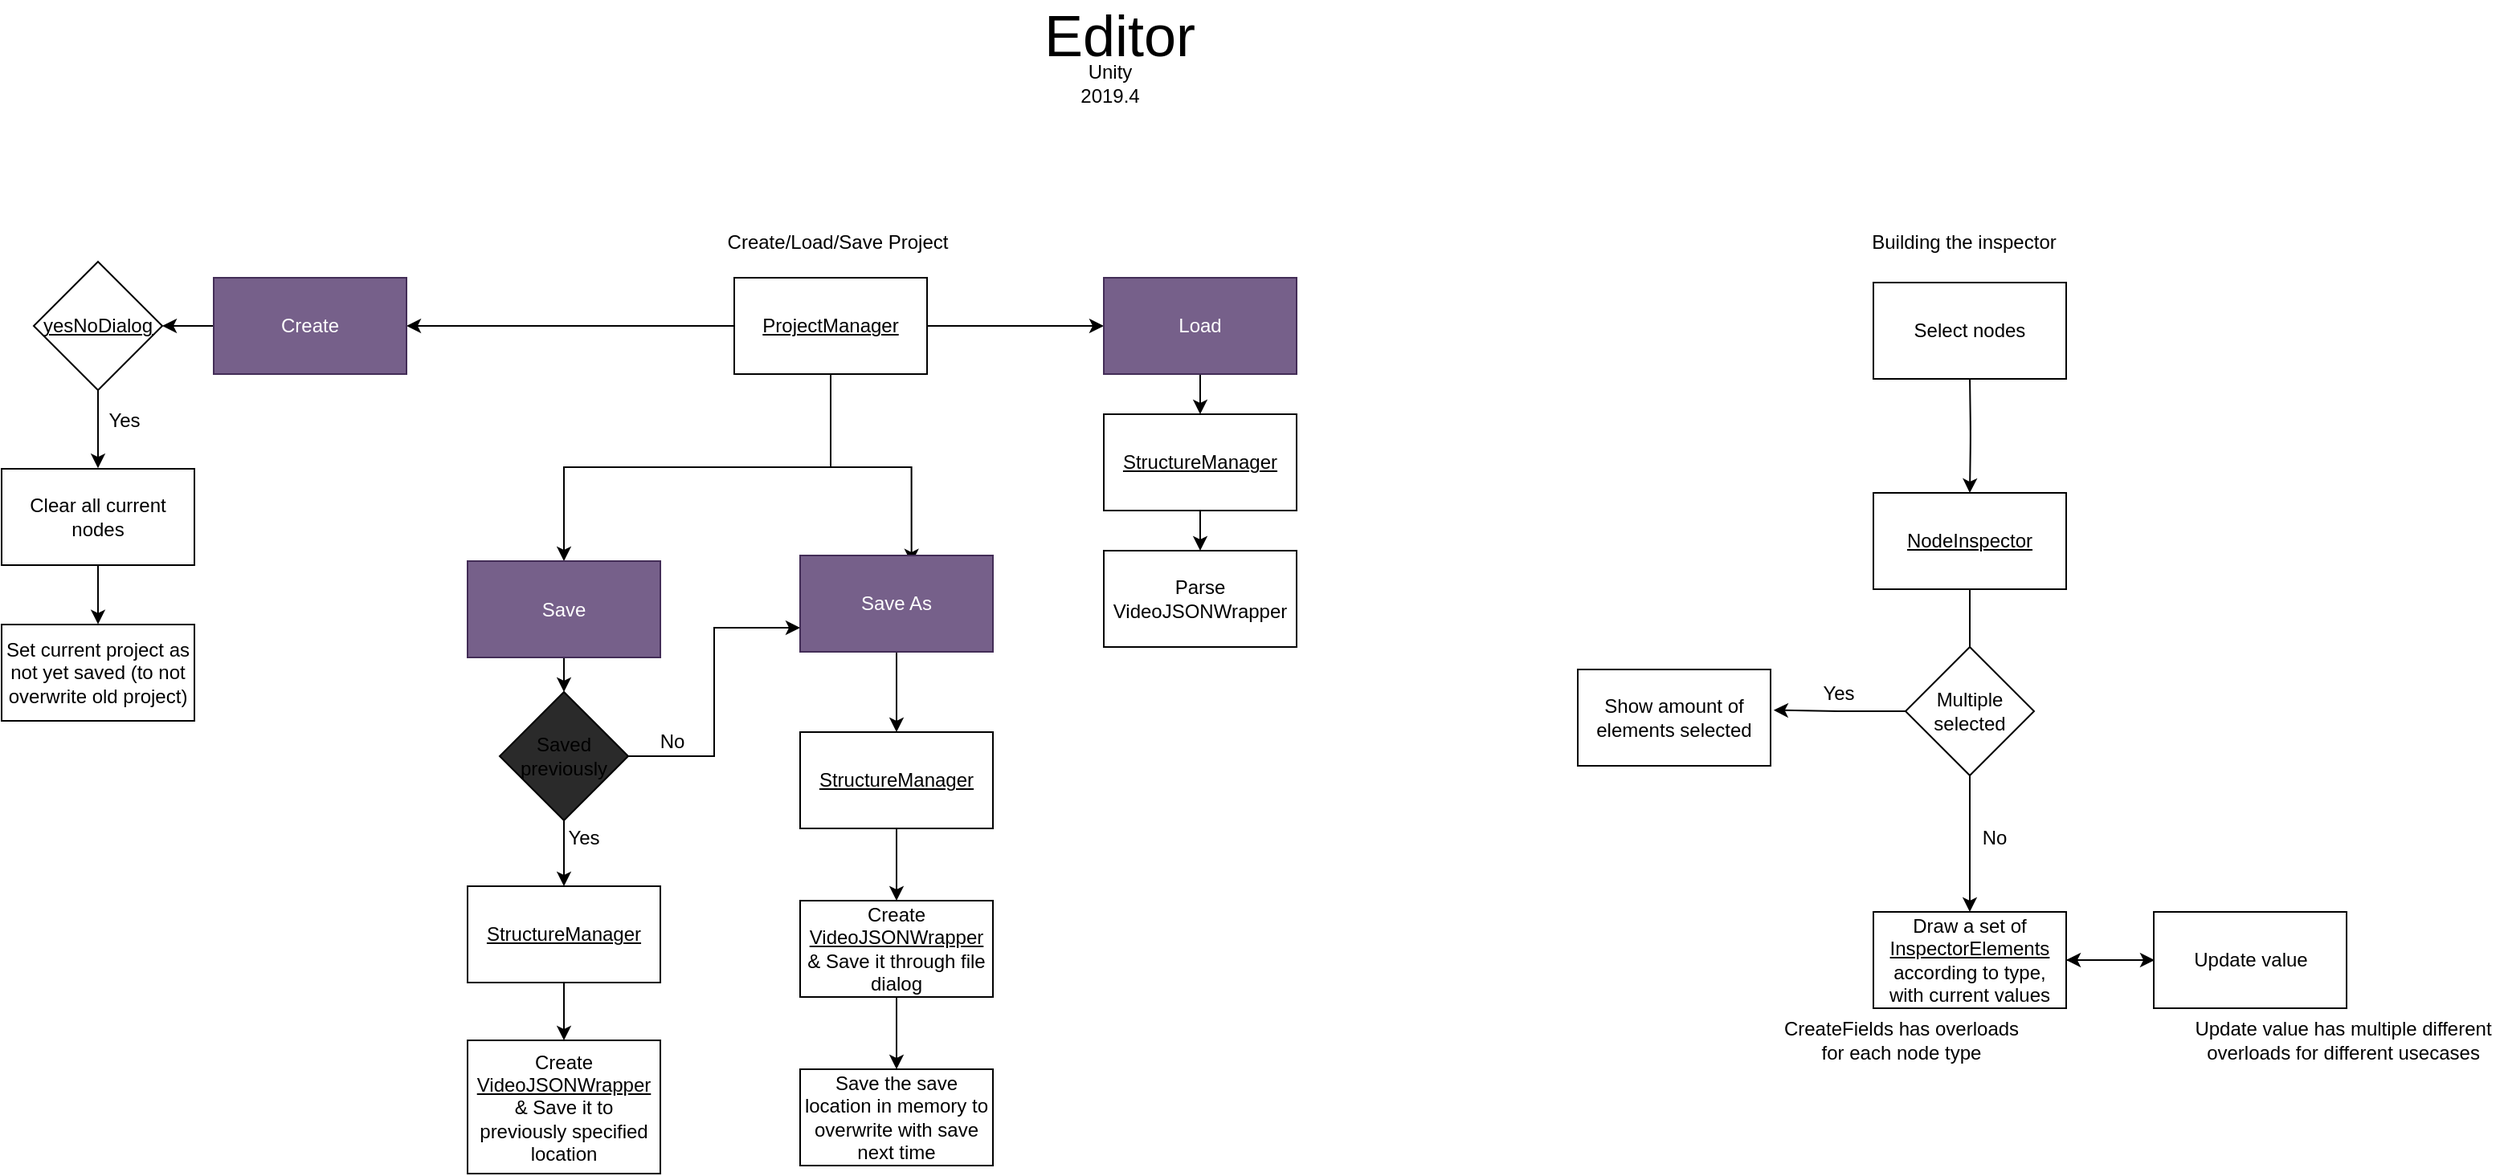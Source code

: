 <mxfile>
    <diagram id="x0GLGZ3PAxuCfUZpHgUV" name="Page-1">
        <mxGraphModel dx="1304" dy="929" grid="0" gridSize="10" guides="1" tooltips="1" connect="1" arrows="1" fold="1" page="0" pageScale="1" pageWidth="1169" pageHeight="827" math="0" shadow="0">
            <root>
                <mxCell id="0"/>
                <mxCell id="1" parent="0"/>
                <mxCell id="2" value="Editor" style="text;html=1;strokeColor=none;fillColor=none;align=center;verticalAlign=middle;whiteSpace=wrap;fontSize=36;" parent="1" vertex="1">
                    <mxGeometry x="407" y="-92" width="40" height="20" as="geometry"/>
                </mxCell>
                <mxCell id="4" value="Unity 2019.4" style="text;html=1;strokeColor=none;fillColor=none;align=center;verticalAlign=middle;whiteSpace=wrap;" parent="1" vertex="1">
                    <mxGeometry x="401" y="-62" width="40" height="20" as="geometry"/>
                </mxCell>
                <mxCell id="40" style="edgeStyle=orthogonalEdgeStyle;rounded=0;orthogonalLoop=1;jettySize=auto;html=1;fontStyle=1;exitX=0.5;exitY=1;exitDx=0;exitDy=0;" edge="1" parent="1" source="7" target="45">
                    <mxGeometry relative="1" as="geometry">
                        <mxPoint x="247" y="242" as="targetPoint"/>
                        <Array as="points">
                            <mxPoint x="247" y="187"/>
                            <mxPoint x="81" y="187"/>
                        </Array>
                    </mxGeometry>
                </mxCell>
                <mxCell id="49" style="edgeStyle=orthogonalEdgeStyle;rounded=0;orthogonalLoop=1;jettySize=auto;html=1;" edge="1" parent="1" source="7" target="44">
                    <mxGeometry relative="1" as="geometry"/>
                </mxCell>
                <mxCell id="50" style="edgeStyle=orthogonalEdgeStyle;rounded=0;orthogonalLoop=1;jettySize=auto;html=1;entryX=0;entryY=0.5;entryDx=0;entryDy=0;" edge="1" parent="1" source="7" target="46">
                    <mxGeometry relative="1" as="geometry"/>
                </mxCell>
                <mxCell id="58" style="edgeStyle=orthogonalEdgeStyle;rounded=0;orthogonalLoop=1;jettySize=auto;html=1;" edge="1" parent="1" source="7">
                    <mxGeometry relative="1" as="geometry">
                        <mxPoint x="297.336" y="246.891" as="targetPoint"/>
                        <Array as="points">
                            <mxPoint x="247" y="187"/>
                            <mxPoint x="297" y="187"/>
                        </Array>
                    </mxGeometry>
                </mxCell>
                <mxCell id="7" value="&lt;u&gt;ProjectManager&lt;/u&gt;" style="whiteSpace=wrap;html=1;" parent="1" vertex="1">
                    <mxGeometry x="187" y="69" width="120" height="60" as="geometry"/>
                </mxCell>
                <mxCell id="15" style="edgeStyle=orthogonalEdgeStyle;orthogonalLoop=1;jettySize=auto;html=1;entryX=0.5;entryY=0;entryDx=0;entryDy=0;fontStyle=1" parent="1" source="10" target="13" edge="1">
                    <mxGeometry relative="1" as="geometry"/>
                </mxCell>
                <mxCell id="10" value="&lt;u&gt;NodeInspector&lt;/u&gt;" style="whiteSpace=wrap;html=1;" parent="1" vertex="1">
                    <mxGeometry x="896" y="203" width="120" height="60" as="geometry"/>
                </mxCell>
                <mxCell id="24" style="edgeStyle=orthogonalEdgeStyle;orthogonalLoop=1;jettySize=auto;html=1;entryX=0;entryY=0.5;entryDx=0;entryDy=0;fontSize=11;fontStyle=1" parent="1" source="13" edge="1">
                    <mxGeometry relative="1" as="geometry">
                        <mxPoint x="1071" y="494.0" as="targetPoint"/>
                    </mxGeometry>
                </mxCell>
                <mxCell id="13" value="Draw a set of &lt;u&gt;InspectorElements &lt;/u&gt;according to type, with current values" style="whiteSpace=wrap;html=1;" parent="1" vertex="1">
                    <mxGeometry x="896" y="464" width="120" height="60" as="geometry"/>
                </mxCell>
                <mxCell id="20" style="edgeStyle=orthogonalEdgeStyle;orthogonalLoop=1;jettySize=auto;html=1;entryX=0.5;entryY=0;entryDx=0;entryDy=0;fontStyle=1" parent="1" target="10" edge="1">
                    <mxGeometry relative="1" as="geometry">
                        <mxPoint x="956" y="130.0" as="sourcePoint"/>
                    </mxGeometry>
                </mxCell>
                <mxCell id="25" style="edgeStyle=orthogonalEdgeStyle;orthogonalLoop=1;jettySize=auto;html=1;fontSize=11;fontStyle=1" parent="1" source="32" target="13" edge="1">
                    <mxGeometry relative="1" as="geometry">
                        <mxPoint x="1111" y="381.888" as="targetPoint"/>
                        <Array as="points"/>
                        <mxPoint x="1127" y="463" as="sourcePoint"/>
                    </mxGeometry>
                </mxCell>
                <mxCell id="27" value="Building the inspector" style="text;html=1;align=center;verticalAlign=middle;resizable=0;points=[];autosize=1;" vertex="1" parent="1">
                    <mxGeometry x="888.5" y="38" width="126" height="17" as="geometry"/>
                </mxCell>
                <mxCell id="32" value="Update value" style="whiteSpace=wrap;html=1;" vertex="1" parent="1">
                    <mxGeometry x="1070.5" y="464" width="120" height="60" as="geometry"/>
                </mxCell>
                <mxCell id="33" value="Select nodes" style="whiteSpace=wrap;html=1;" vertex="1" parent="1">
                    <mxGeometry x="896" y="72" width="120" height="60" as="geometry"/>
                </mxCell>
                <mxCell id="37" style="edgeStyle=orthogonalEdgeStyle;rounded=0;orthogonalLoop=1;jettySize=auto;html=1;entryX=1.016;entryY=0.422;entryDx=0;entryDy=0;entryPerimeter=0;fontStyle=1" edge="1" parent="1" source="34" target="38">
                    <mxGeometry relative="1" as="geometry">
                        <mxPoint x="1123.578" y="250.0" as="targetPoint"/>
                    </mxGeometry>
                </mxCell>
                <mxCell id="34" value="Multiple selected" style="rhombus;whiteSpace=wrap;html=1;" vertex="1" parent="1">
                    <mxGeometry x="916" y="299" width="80" height="80" as="geometry"/>
                </mxCell>
                <mxCell id="35" value="No" style="text;html=1;align=center;verticalAlign=middle;resizable=0;points=[];autosize=1;" vertex="1" parent="1">
                    <mxGeometry x="958" y="409" width="25" height="17" as="geometry"/>
                </mxCell>
                <mxCell id="36" value="Yes" style="text;html=1;align=center;verticalAlign=middle;resizable=0;points=[];autosize=1;" vertex="1" parent="1">
                    <mxGeometry x="858.5" y="319" width="30" height="17" as="geometry"/>
                </mxCell>
                <mxCell id="38" value="Show amount of elements selected" style="whiteSpace=wrap;html=1;" vertex="1" parent="1">
                    <mxGeometry x="712" y="313" width="120" height="60" as="geometry"/>
                </mxCell>
                <mxCell id="39" value="CreateFields has overloads &lt;br&gt;for each node type" style="text;html=1;align=center;verticalAlign=middle;resizable=0;points=[];autosize=1;" vertex="1" parent="1">
                    <mxGeometry x="835" y="529" width="156" height="30" as="geometry"/>
                </mxCell>
                <mxCell id="57" style="edgeStyle=orthogonalEdgeStyle;rounded=0;orthogonalLoop=1;jettySize=auto;html=1;" edge="1" parent="1" source="41" target="52">
                    <mxGeometry relative="1" as="geometry"/>
                </mxCell>
                <mxCell id="41" value="&lt;u&gt;StructureManager&lt;/u&gt;" style="whiteSpace=wrap;html=1;" vertex="1" parent="1">
                    <mxGeometry x="21" y="448" width="120" height="60" as="geometry"/>
                </mxCell>
                <mxCell id="42" value="Create/Load/Save Project" style="text;html=1;align=center;verticalAlign=middle;resizable=0;points=[];autosize=1;" vertex="1" parent="1">
                    <mxGeometry x="177" y="38" width="147" height="17" as="geometry"/>
                </mxCell>
                <mxCell id="48" style="edgeStyle=orthogonalEdgeStyle;rounded=0;orthogonalLoop=1;jettySize=auto;html=1;entryX=1;entryY=0.5;entryDx=0;entryDy=0;" edge="1" parent="1" source="44" target="47">
                    <mxGeometry relative="1" as="geometry"/>
                </mxCell>
                <mxCell id="44" value="Create" style="rounded=0;whiteSpace=wrap;html=1;fillColor=#76608a;strokeColor=#432D57;fontColor=#ffffff;" vertex="1" parent="1">
                    <mxGeometry x="-137" y="69" width="120" height="60" as="geometry"/>
                </mxCell>
                <mxCell id="78" style="edgeStyle=orthogonalEdgeStyle;rounded=0;orthogonalLoop=1;jettySize=auto;html=1;" edge="1" parent="1" source="45" target="77">
                    <mxGeometry relative="1" as="geometry"/>
                </mxCell>
                <mxCell id="45" value="Save" style="rounded=0;whiteSpace=wrap;html=1;fillColor=#76608a;strokeColor=#432D57;fontColor=#ffffff;" vertex="1" parent="1">
                    <mxGeometry x="21" y="245.5" width="120" height="60" as="geometry"/>
                </mxCell>
                <mxCell id="54" style="edgeStyle=orthogonalEdgeStyle;rounded=0;orthogonalLoop=1;jettySize=auto;html=1;" edge="1" parent="1" source="46" target="51">
                    <mxGeometry relative="1" as="geometry"/>
                </mxCell>
                <mxCell id="46" value="Load" style="rounded=0;whiteSpace=wrap;html=1;fillColor=#76608a;strokeColor=#432D57;fontColor=#ffffff;" vertex="1" parent="1">
                    <mxGeometry x="417" y="69" width="120" height="60" as="geometry"/>
                </mxCell>
                <mxCell id="64" style="edgeStyle=orthogonalEdgeStyle;rounded=0;orthogonalLoop=1;jettySize=auto;html=1;" edge="1" parent="1" source="47">
                    <mxGeometry relative="1" as="geometry">
                        <mxPoint x="-209" y="187.584" as="targetPoint"/>
                    </mxGeometry>
                </mxCell>
                <mxCell id="47" value="&lt;u&gt;yesNoDialog&lt;/u&gt;" style="rhombus;whiteSpace=wrap;html=1;" vertex="1" parent="1">
                    <mxGeometry x="-249" y="59" width="80" height="80" as="geometry"/>
                </mxCell>
                <mxCell id="55" style="edgeStyle=orthogonalEdgeStyle;rounded=0;orthogonalLoop=1;jettySize=auto;html=1;" edge="1" parent="1" source="51" target="53">
                    <mxGeometry relative="1" as="geometry"/>
                </mxCell>
                <mxCell id="51" value="&lt;u&gt;StructureManager&lt;/u&gt;" style="whiteSpace=wrap;html=1;" vertex="1" parent="1">
                    <mxGeometry x="417" y="154" width="120" height="60" as="geometry"/>
                </mxCell>
                <mxCell id="52" value="Create &lt;u&gt;VideoJSONWrapper &lt;/u&gt;&amp;amp; Save it to previously specified location" style="whiteSpace=wrap;html=1;" vertex="1" parent="1">
                    <mxGeometry x="21" y="544" width="120" height="83" as="geometry"/>
                </mxCell>
                <mxCell id="53" value="Parse VideoJSONWrapper" style="whiteSpace=wrap;html=1;" vertex="1" parent="1">
                    <mxGeometry x="417" y="239" width="120" height="60" as="geometry"/>
                </mxCell>
                <mxCell id="72" style="edgeStyle=orthogonalEdgeStyle;rounded=0;orthogonalLoop=1;jettySize=auto;html=1;" edge="1" parent="1" source="59" target="71">
                    <mxGeometry relative="1" as="geometry"/>
                </mxCell>
                <mxCell id="59" value="Save As" style="rounded=0;whiteSpace=wrap;html=1;fillColor=#76608a;strokeColor=#432D57;fontColor=#ffffff;" vertex="1" parent="1">
                    <mxGeometry x="228" y="242" width="120" height="60" as="geometry"/>
                </mxCell>
                <mxCell id="75" style="edgeStyle=orthogonalEdgeStyle;rounded=0;orthogonalLoop=1;jettySize=auto;html=1;" edge="1" parent="1" source="61" target="70">
                    <mxGeometry relative="1" as="geometry"/>
                </mxCell>
                <mxCell id="61" value="Create &lt;u&gt;VideoJSONWrapper &lt;/u&gt;&amp;amp; Save it through file dialog" style="whiteSpace=wrap;html=1;" vertex="1" parent="1">
                    <mxGeometry x="228" y="457" width="120" height="60" as="geometry"/>
                </mxCell>
                <mxCell id="65" value="Yes" style="text;html=1;align=center;verticalAlign=middle;resizable=0;points=[];autosize=1;" vertex="1" parent="1">
                    <mxGeometry x="-208" y="149" width="30" height="17" as="geometry"/>
                </mxCell>
                <mxCell id="67" style="edgeStyle=orthogonalEdgeStyle;rounded=0;orthogonalLoop=1;jettySize=auto;html=1;" edge="1" parent="1" source="66">
                    <mxGeometry relative="1" as="geometry">
                        <mxPoint x="-209" y="284.818" as="targetPoint"/>
                    </mxGeometry>
                </mxCell>
                <mxCell id="66" value="Clear all current nodes" style="whiteSpace=wrap;html=1;" vertex="1" parent="1">
                    <mxGeometry x="-269" y="188" width="120" height="60" as="geometry"/>
                </mxCell>
                <mxCell id="68" value="Set current project as not yet saved (to not overwrite old project)" style="whiteSpace=wrap;html=1;" vertex="1" parent="1">
                    <mxGeometry x="-269" y="285" width="120" height="60" as="geometry"/>
                </mxCell>
                <mxCell id="70" value="Save the save location in memory to overwrite with save next time" style="whiteSpace=wrap;html=1;" vertex="1" parent="1">
                    <mxGeometry x="228" y="562" width="120" height="60" as="geometry"/>
                </mxCell>
                <mxCell id="74" style="edgeStyle=orthogonalEdgeStyle;rounded=0;orthogonalLoop=1;jettySize=auto;html=1;" edge="1" parent="1" source="71" target="61">
                    <mxGeometry relative="1" as="geometry"/>
                </mxCell>
                <mxCell id="71" value="&lt;u&gt;StructureManager&lt;/u&gt;" style="whiteSpace=wrap;html=1;" vertex="1" parent="1">
                    <mxGeometry x="228" y="352" width="120" height="60" as="geometry"/>
                </mxCell>
                <mxCell id="79" style="edgeStyle=orthogonalEdgeStyle;rounded=0;orthogonalLoop=1;jettySize=auto;html=1;entryX=0;entryY=0.75;entryDx=0;entryDy=0;" edge="1" parent="1" source="77" target="59">
                    <mxGeometry relative="1" as="geometry"/>
                </mxCell>
                <mxCell id="82" style="edgeStyle=orthogonalEdgeStyle;rounded=0;orthogonalLoop=1;jettySize=auto;html=1;entryX=0.5;entryY=0;entryDx=0;entryDy=0;" edge="1" parent="1" source="77" target="41">
                    <mxGeometry relative="1" as="geometry"/>
                </mxCell>
                <mxCell id="77" value="Saved previously" style="rhombus;whiteSpace=wrap;html=1;fillColor=#2a2a2a;" vertex="1" parent="1">
                    <mxGeometry x="41" y="327" width="80" height="80" as="geometry"/>
                </mxCell>
                <mxCell id="81" value="No" style="text;html=1;align=center;verticalAlign=middle;resizable=0;points=[];autosize=1;" vertex="1" parent="1">
                    <mxGeometry x="135" y="349" width="25" height="17" as="geometry"/>
                </mxCell>
                <mxCell id="83" value="Yes" style="text;html=1;align=center;verticalAlign=middle;resizable=0;points=[];autosize=1;" vertex="1" parent="1">
                    <mxGeometry x="78" y="409" width="30" height="17" as="geometry"/>
                </mxCell>
                <mxCell id="85" value="Update value has multiple different &lt;br&gt;overloads for different usecases" style="text;html=1;align=center;verticalAlign=middle;resizable=0;points=[];autosize=1;" vertex="1" parent="1">
                    <mxGeometry x="1090" y="529" width="195" height="30" as="geometry"/>
                </mxCell>
            </root>
        </mxGraphModel>
    </diagram>
</mxfile>